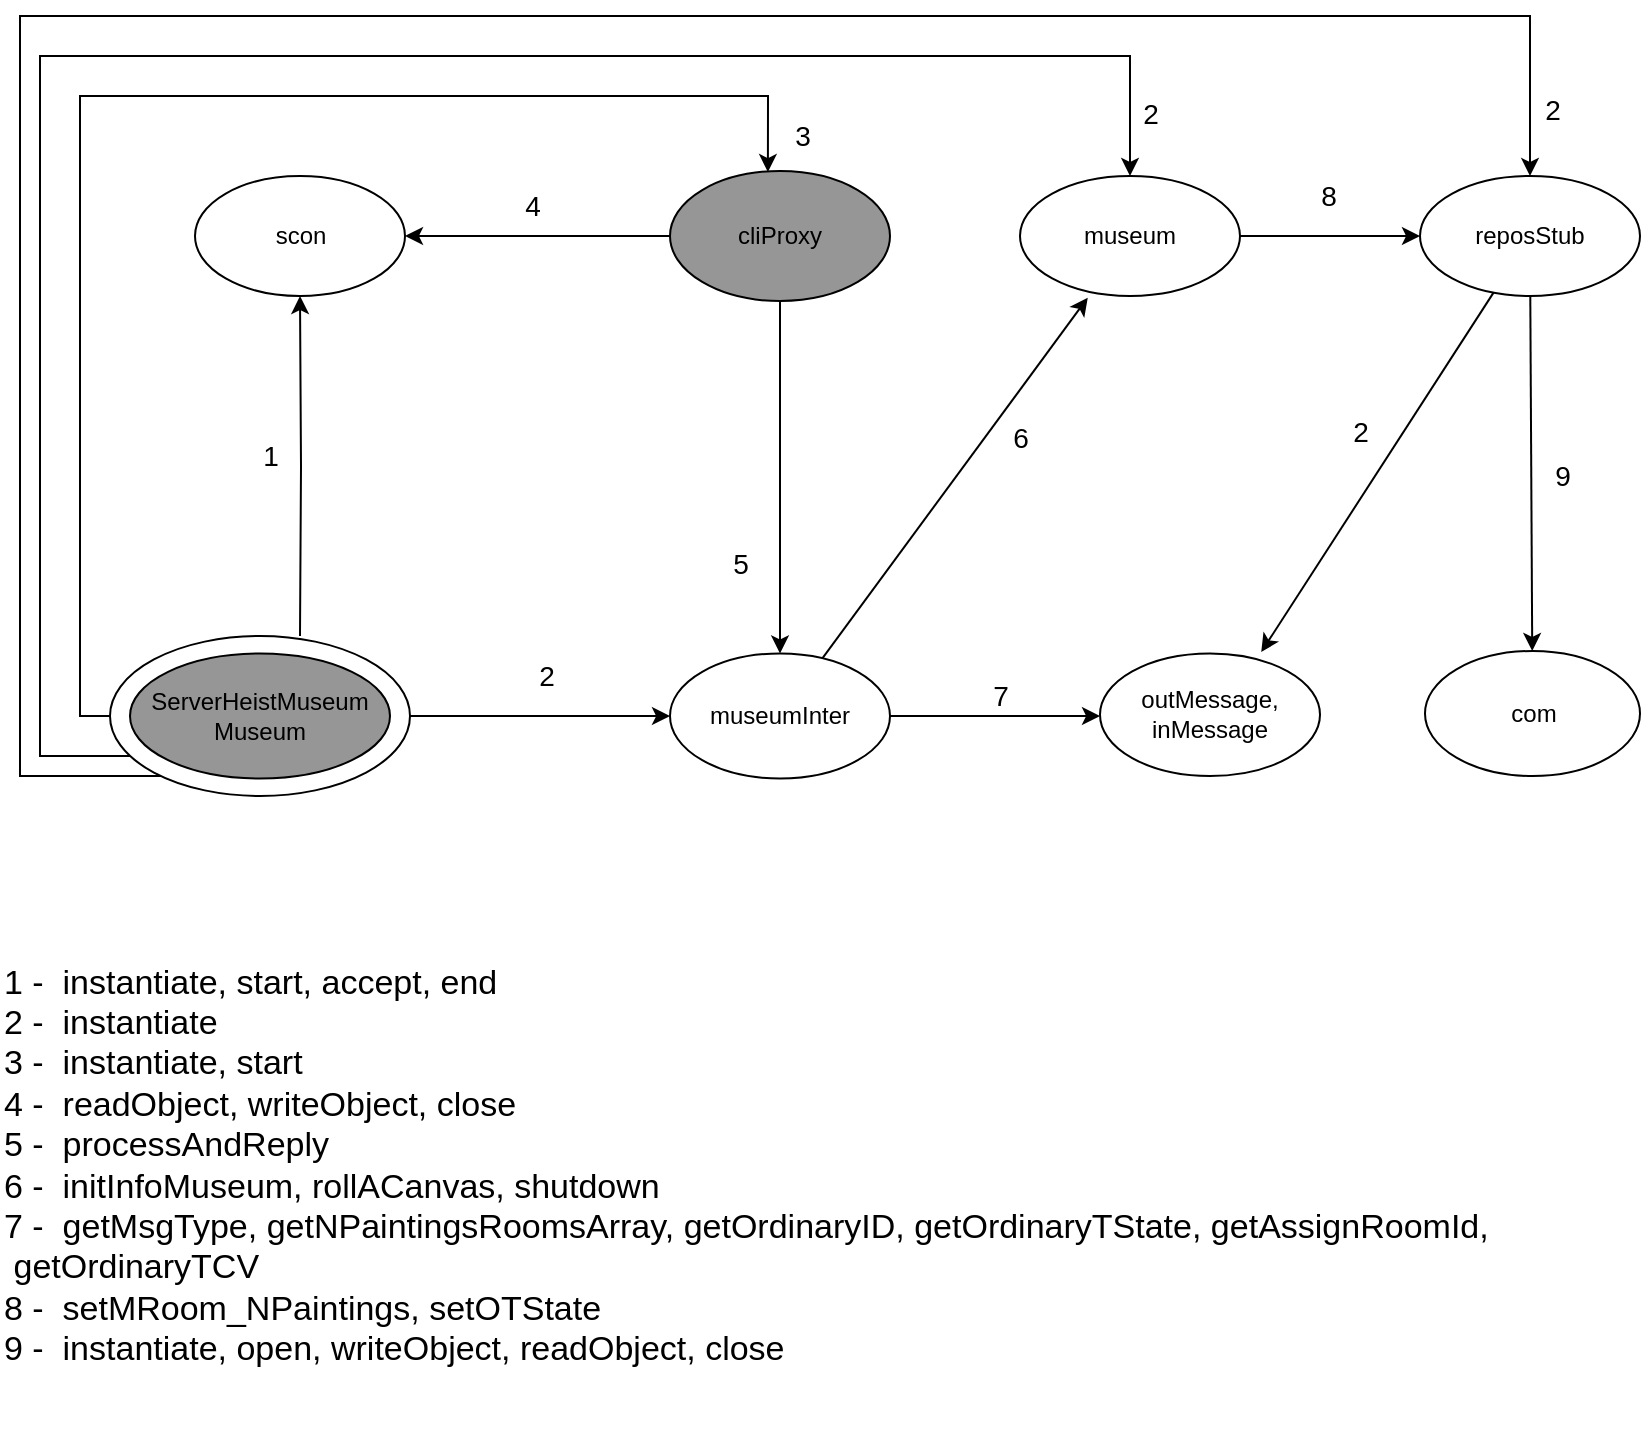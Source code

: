 <mxfile version="21.2.9" type="device">
  <diagram name="Page-1" id="ECfjZo-e0JLDc_WqqZze">
    <mxGraphModel dx="1434" dy="714" grid="1" gridSize="10" guides="1" tooltips="1" connect="1" arrows="1" fold="1" page="1" pageScale="1" pageWidth="850" pageHeight="1100" math="0" shadow="0">
      <root>
        <mxCell id="0" />
        <mxCell id="1" parent="0" />
        <mxCell id="_Vc5wqdbJgwVOCyETauD-34" value="&lt;font style=&quot;font-size: 17px;&quot;&gt;1 -&amp;nbsp; instantiate, start, accept, end&lt;br&gt;2 -&amp;nbsp; instantiate&lt;br&gt;3 -&amp;nbsp; instantiate, start&lt;br&gt;4 -&amp;nbsp; readObject, writeObject, close&lt;br style=&quot;border-color: var(--border-color);&quot;&gt;5 -&amp;nbsp; processAndReply&lt;br&gt;6 -&amp;nbsp; initInfoMuseum, rollACanvas, shutdown&lt;br&gt;7 -&amp;nbsp; getMsgType, getNPaintingsRoomsArray, getOrdinaryID, getOrdinaryTState, getAssignRoomId,&amp;nbsp;&lt;br&gt;&lt;span style=&quot;&quot;&gt;	&lt;/span&gt;&lt;span style=&quot;white-space: pre;&quot;&gt;	&lt;/span&gt;getOrdinaryTCV&lt;br&gt;8 -&amp;nbsp; setMRoom_NPaintings, setOTState&lt;br&gt;9 -&amp;nbsp; instantiate, open, writeObject, readObject, close&lt;br style=&quot;border-color: var(--border-color);&quot;&gt;&lt;/font&gt;" style="text;html=1;strokeColor=none;fillColor=none;align=left;verticalAlign=middle;whiteSpace=wrap;rounded=0;" vertex="1" parent="1">
          <mxGeometry x="10" y="480" width="820" height="270" as="geometry" />
        </mxCell>
        <mxCell id="_Vc5wqdbJgwVOCyETauD-68" style="edgeStyle=orthogonalEdgeStyle;rounded=0;orthogonalLoop=1;jettySize=auto;html=1;entryX=0.5;entryY=1;entryDx=0;entryDy=0;" edge="1" parent="1" target="_Vc5wqdbJgwVOCyETauD-78">
          <mxGeometry relative="1" as="geometry">
            <mxPoint x="160" y="230" as="targetPoint" />
            <mxPoint x="160" y="350" as="sourcePoint" />
          </mxGeometry>
        </mxCell>
        <mxCell id="_Vc5wqdbJgwVOCyETauD-69" value="&lt;font style=&quot;font-size: 14px;&quot;&gt;1&lt;/font&gt;" style="edgeLabel;html=1;align=center;verticalAlign=middle;resizable=0;points=[];fontSize=12;" vertex="1" connectable="0" parent="_Vc5wqdbJgwVOCyETauD-68">
          <mxGeometry x="0.244" y="-3" relative="1" as="geometry">
            <mxPoint x="-18" y="15" as="offset" />
          </mxGeometry>
        </mxCell>
        <mxCell id="_Vc5wqdbJgwVOCyETauD-70" style="edgeStyle=orthogonalEdgeStyle;rounded=0;orthogonalLoop=1;jettySize=auto;html=1;exitX=1;exitY=0.5;exitDx=0;exitDy=0;" edge="1" parent="1" source="_Vc5wqdbJgwVOCyETauD-76" target="_Vc5wqdbJgwVOCyETauD-83">
          <mxGeometry relative="1" as="geometry">
            <Array as="points" />
            <mxPoint x="235" y="390" as="sourcePoint" />
          </mxGeometry>
        </mxCell>
        <mxCell id="_Vc5wqdbJgwVOCyETauD-71" value="&lt;font style=&quot;font-size: 14px;&quot;&gt;2&lt;/font&gt;" style="edgeLabel;html=1;align=center;verticalAlign=middle;resizable=0;points=[];" vertex="1" connectable="0" parent="_Vc5wqdbJgwVOCyETauD-70">
          <mxGeometry x="0.267" y="3" relative="1" as="geometry">
            <mxPoint x="-15" y="-17" as="offset" />
          </mxGeometry>
        </mxCell>
        <mxCell id="_Vc5wqdbJgwVOCyETauD-72" style="rounded=0;orthogonalLoop=1;jettySize=auto;html=1;edgeStyle=orthogonalEdgeStyle;" edge="1" parent="1" target="_Vc5wqdbJgwVOCyETauD-97">
          <mxGeometry relative="1" as="geometry">
            <Array as="points">
              <mxPoint x="20" y="420" />
              <mxPoint x="20" y="40" />
              <mxPoint x="775" y="40" />
            </Array>
            <mxPoint x="110.392" y="420" as="sourcePoint" />
          </mxGeometry>
        </mxCell>
        <mxCell id="_Vc5wqdbJgwVOCyETauD-73" style="edgeStyle=orthogonalEdgeStyle;rounded=0;orthogonalLoop=1;jettySize=auto;html=1;" edge="1" parent="1" target="_Vc5wqdbJgwVOCyETauD-91">
          <mxGeometry relative="1" as="geometry">
            <Array as="points">
              <mxPoint x="30" y="410" />
              <mxPoint x="30" y="60" />
              <mxPoint x="575" y="60" />
            </Array>
            <mxPoint x="95.048" y="410" as="sourcePoint" />
          </mxGeometry>
        </mxCell>
        <mxCell id="_Vc5wqdbJgwVOCyETauD-74" style="edgeStyle=orthogonalEdgeStyle;rounded=0;orthogonalLoop=1;jettySize=auto;html=1;entryX=0.445;entryY=0.008;entryDx=0;entryDy=0;entryPerimeter=0;" edge="1" parent="1" source="_Vc5wqdbJgwVOCyETauD-76" target="_Vc5wqdbJgwVOCyETauD-88">
          <mxGeometry relative="1" as="geometry">
            <Array as="points">
              <mxPoint x="50" y="390" />
              <mxPoint x="50" y="80" />
              <mxPoint x="394" y="80" />
            </Array>
          </mxGeometry>
        </mxCell>
        <mxCell id="_Vc5wqdbJgwVOCyETauD-75" value="&lt;font style=&quot;font-size: 14px;&quot;&gt;3&lt;/font&gt;" style="edgeLabel;html=1;align=center;verticalAlign=middle;resizable=0;points=[];" vertex="1" connectable="0" parent="_Vc5wqdbJgwVOCyETauD-74">
          <mxGeometry x="0.687" y="2" relative="1" as="geometry">
            <mxPoint x="89" y="22" as="offset" />
          </mxGeometry>
        </mxCell>
        <mxCell id="_Vc5wqdbJgwVOCyETauD-76" value="" style="ellipse;whiteSpace=wrap;html=1;shadow=0;labelBackgroundColor=none;fillStyle=auto;fontFamily=Helvetica;fontSize=12;gradientDirection=north;" vertex="1" parent="1">
          <mxGeometry x="65" y="350" width="150" height="80" as="geometry" />
        </mxCell>
        <mxCell id="_Vc5wqdbJgwVOCyETauD-77" value="ServerHeistMuseum&lt;br&gt;Museum" style="ellipse;whiteSpace=wrap;html=1;shadow=0;labelBackgroundColor=none;fillStyle=auto;strokeColor=default;fontFamily=Helvetica;fontSize=12;fontColor=default;fillColor=#969696;gradientColor=none;gradientDirection=north;" vertex="1" parent="1">
          <mxGeometry x="75" y="358.75" width="130" height="62.5" as="geometry" />
        </mxCell>
        <mxCell id="_Vc5wqdbJgwVOCyETauD-78" value="scon" style="ellipse;whiteSpace=wrap;html=1;shadow=0;labelBackgroundColor=none;fillStyle=auto;fontFamily=Helvetica;fontSize=12;gradientDirection=north;" vertex="1" parent="1">
          <mxGeometry x="107.5" y="120" width="105" height="60" as="geometry" />
        </mxCell>
        <mxCell id="_Vc5wqdbJgwVOCyETauD-79" style="rounded=0;orthogonalLoop=1;jettySize=auto;html=1;entryX=0.308;entryY=1.014;entryDx=0;entryDy=0;entryPerimeter=0;" edge="1" parent="1" source="_Vc5wqdbJgwVOCyETauD-83" target="_Vc5wqdbJgwVOCyETauD-91">
          <mxGeometry relative="1" as="geometry" />
        </mxCell>
        <mxCell id="_Vc5wqdbJgwVOCyETauD-80" value="&lt;font style=&quot;font-size: 14px;&quot;&gt;6&lt;/font&gt;" style="edgeLabel;html=1;align=center;verticalAlign=middle;resizable=0;points=[];" vertex="1" connectable="0" parent="_Vc5wqdbJgwVOCyETauD-79">
          <mxGeometry x="0.15" y="-1" relative="1" as="geometry">
            <mxPoint x="22" y="-8" as="offset" />
          </mxGeometry>
        </mxCell>
        <mxCell id="_Vc5wqdbJgwVOCyETauD-81" value="" style="edgeStyle=orthogonalEdgeStyle;rounded=0;orthogonalLoop=1;jettySize=auto;html=1;" edge="1" parent="1" source="_Vc5wqdbJgwVOCyETauD-83" target="_Vc5wqdbJgwVOCyETauD-92">
          <mxGeometry relative="1" as="geometry">
            <Array as="points">
              <mxPoint x="575" y="393" />
              <mxPoint x="575" y="393" />
            </Array>
          </mxGeometry>
        </mxCell>
        <mxCell id="_Vc5wqdbJgwVOCyETauD-82" value="&lt;font style=&quot;font-size: 14px;&quot;&gt;7&lt;/font&gt;" style="edgeLabel;html=1;align=center;verticalAlign=middle;resizable=0;points=[];" vertex="1" connectable="0" parent="_Vc5wqdbJgwVOCyETauD-81">
          <mxGeometry x="-0.25" y="3" relative="1" as="geometry">
            <mxPoint x="15" y="-7" as="offset" />
          </mxGeometry>
        </mxCell>
        <mxCell id="_Vc5wqdbJgwVOCyETauD-83" value="museumInter" style="ellipse;whiteSpace=wrap;html=1;shadow=0;labelBackgroundColor=none;fillStyle=auto;fontFamily=Helvetica;fontSize=12;gradientDirection=north;" vertex="1" parent="1">
          <mxGeometry x="345" y="358.75" width="110" height="62.5" as="geometry" />
        </mxCell>
        <mxCell id="_Vc5wqdbJgwVOCyETauD-84" style="rounded=0;orthogonalLoop=1;jettySize=auto;html=1;entryX=1;entryY=0.5;entryDx=0;entryDy=0;" edge="1" parent="1" source="_Vc5wqdbJgwVOCyETauD-88" target="_Vc5wqdbJgwVOCyETauD-78">
          <mxGeometry relative="1" as="geometry">
            <mxPoint x="225" y="195" as="targetPoint" />
          </mxGeometry>
        </mxCell>
        <mxCell id="_Vc5wqdbJgwVOCyETauD-85" value="&lt;font style=&quot;font-size: 14px;&quot;&gt;4&lt;/font&gt;" style="edgeLabel;html=1;align=center;verticalAlign=middle;resizable=0;points=[];rotation=0;" vertex="1" connectable="0" parent="_Vc5wqdbJgwVOCyETauD-84">
          <mxGeometry x="-0.125" relative="1" as="geometry">
            <mxPoint x="-11" y="-15" as="offset" />
          </mxGeometry>
        </mxCell>
        <mxCell id="_Vc5wqdbJgwVOCyETauD-86" style="rounded=0;orthogonalLoop=1;jettySize=auto;html=1;" edge="1" parent="1" source="_Vc5wqdbJgwVOCyETauD-88" target="_Vc5wqdbJgwVOCyETauD-83">
          <mxGeometry relative="1" as="geometry" />
        </mxCell>
        <mxCell id="_Vc5wqdbJgwVOCyETauD-87" value="&lt;font style=&quot;font-size: 14px;&quot;&gt;5&lt;/font&gt;" style="edgeLabel;html=1;align=center;verticalAlign=middle;resizable=0;points=[];" vertex="1" connectable="0" parent="_Vc5wqdbJgwVOCyETauD-86">
          <mxGeometry x="0.302" y="4" relative="1" as="geometry">
            <mxPoint x="-24" y="17" as="offset" />
          </mxGeometry>
        </mxCell>
        <mxCell id="_Vc5wqdbJgwVOCyETauD-88" value="cliProxy" style="ellipse;whiteSpace=wrap;html=1;shadow=0;labelBackgroundColor=none;fillStyle=auto;strokeColor=default;fontFamily=Helvetica;fontSize=12;fontColor=default;fillColor=#969696;gradientColor=none;gradientDirection=north;" vertex="1" parent="1">
          <mxGeometry x="345" y="117.5" width="110" height="65" as="geometry" />
        </mxCell>
        <mxCell id="_Vc5wqdbJgwVOCyETauD-89" style="edgeStyle=orthogonalEdgeStyle;rounded=0;orthogonalLoop=1;jettySize=auto;html=1;entryX=0;entryY=0.5;entryDx=0;entryDy=0;" edge="1" parent="1" source="_Vc5wqdbJgwVOCyETauD-91" target="_Vc5wqdbJgwVOCyETauD-97">
          <mxGeometry relative="1" as="geometry" />
        </mxCell>
        <mxCell id="_Vc5wqdbJgwVOCyETauD-90" value="&lt;font style=&quot;font-size: 14px;&quot;&gt;8&lt;/font&gt;" style="edgeLabel;html=1;align=center;verticalAlign=middle;resizable=0;points=[];" vertex="1" connectable="0" parent="_Vc5wqdbJgwVOCyETauD-89">
          <mxGeometry x="0.321" y="-2" relative="1" as="geometry">
            <mxPoint x="-16" y="-22" as="offset" />
          </mxGeometry>
        </mxCell>
        <mxCell id="_Vc5wqdbJgwVOCyETauD-91" value="museum" style="ellipse;whiteSpace=wrap;html=1;shadow=0;labelBackgroundColor=none;fillStyle=auto;fontFamily=Helvetica;fontSize=12;gradientDirection=north;" vertex="1" parent="1">
          <mxGeometry x="520" y="120" width="110" height="60" as="geometry" />
        </mxCell>
        <mxCell id="_Vc5wqdbJgwVOCyETauD-92" value="outMessage, inMessage" style="ellipse;whiteSpace=wrap;html=1;shadow=0;labelBackgroundColor=none;fillStyle=auto;fontFamily=Helvetica;fontSize=12;gradientDirection=north;" vertex="1" parent="1">
          <mxGeometry x="560" y="358.75" width="110" height="61.25" as="geometry" />
        </mxCell>
        <mxCell id="_Vc5wqdbJgwVOCyETauD-93" style="rounded=0;orthogonalLoop=1;jettySize=auto;html=1;entryX=0.733;entryY=-0.012;entryDx=0;entryDy=0;entryPerimeter=0;" edge="1" parent="1" source="_Vc5wqdbJgwVOCyETauD-97" target="_Vc5wqdbJgwVOCyETauD-92">
          <mxGeometry relative="1" as="geometry" />
        </mxCell>
        <mxCell id="_Vc5wqdbJgwVOCyETauD-94" value="&lt;font style=&quot;font-size: 14px;&quot;&gt;2&lt;/font&gt;" style="edgeLabel;html=1;align=center;verticalAlign=middle;resizable=0;points=[];" vertex="1" connectable="0" parent="_Vc5wqdbJgwVOCyETauD-93">
          <mxGeometry x="-0.226" relative="1" as="geometry">
            <mxPoint x="-22" as="offset" />
          </mxGeometry>
        </mxCell>
        <mxCell id="_Vc5wqdbJgwVOCyETauD-95" style="rounded=0;orthogonalLoop=1;jettySize=auto;html=1;" edge="1" parent="1" source="_Vc5wqdbJgwVOCyETauD-97" target="_Vc5wqdbJgwVOCyETauD-100">
          <mxGeometry relative="1" as="geometry" />
        </mxCell>
        <mxCell id="_Vc5wqdbJgwVOCyETauD-96" value="&lt;font style=&quot;font-size: 14px;&quot;&gt;9&lt;/font&gt;" style="edgeLabel;html=1;align=center;verticalAlign=middle;resizable=0;points=[];" vertex="1" connectable="0" parent="_Vc5wqdbJgwVOCyETauD-95">
          <mxGeometry x="0.185" y="2" relative="1" as="geometry">
            <mxPoint x="13" y="-15" as="offset" />
          </mxGeometry>
        </mxCell>
        <mxCell id="_Vc5wqdbJgwVOCyETauD-97" value="reposStub" style="ellipse;whiteSpace=wrap;html=1;shadow=0;labelBackgroundColor=none;fillStyle=auto;fontFamily=Helvetica;fontSize=12;gradientDirection=north;" vertex="1" parent="1">
          <mxGeometry x="720" y="120" width="110" height="60" as="geometry" />
        </mxCell>
        <mxCell id="_Vc5wqdbJgwVOCyETauD-98" value="&lt;font style=&quot;font-size: 14px;&quot;&gt;2&lt;/font&gt;" style="edgeLabel;html=1;align=center;verticalAlign=middle;resizable=0;points=[];" vertex="1" connectable="0" parent="1">
          <mxGeometry x="250" y="421.25" as="geometry">
            <mxPoint x="335" y="-333" as="offset" />
          </mxGeometry>
        </mxCell>
        <mxCell id="_Vc5wqdbJgwVOCyETauD-99" value="&lt;font style=&quot;font-size: 14px;&quot;&gt;2&lt;/font&gt;" style="edgeLabel;html=1;align=center;verticalAlign=middle;resizable=0;points=[];" vertex="1" connectable="0" parent="1">
          <mxGeometry x="300" y="300" as="geometry">
            <mxPoint x="486" y="-213" as="offset" />
          </mxGeometry>
        </mxCell>
        <mxCell id="_Vc5wqdbJgwVOCyETauD-100" value="com" style="ellipse;whiteSpace=wrap;html=1;shadow=0;labelBackgroundColor=none;fillStyle=auto;fontFamily=Helvetica;fontSize=12;gradientDirection=north;" vertex="1" parent="1">
          <mxGeometry x="722.5" y="357.5" width="107.5" height="62.5" as="geometry" />
        </mxCell>
      </root>
    </mxGraphModel>
  </diagram>
</mxfile>
